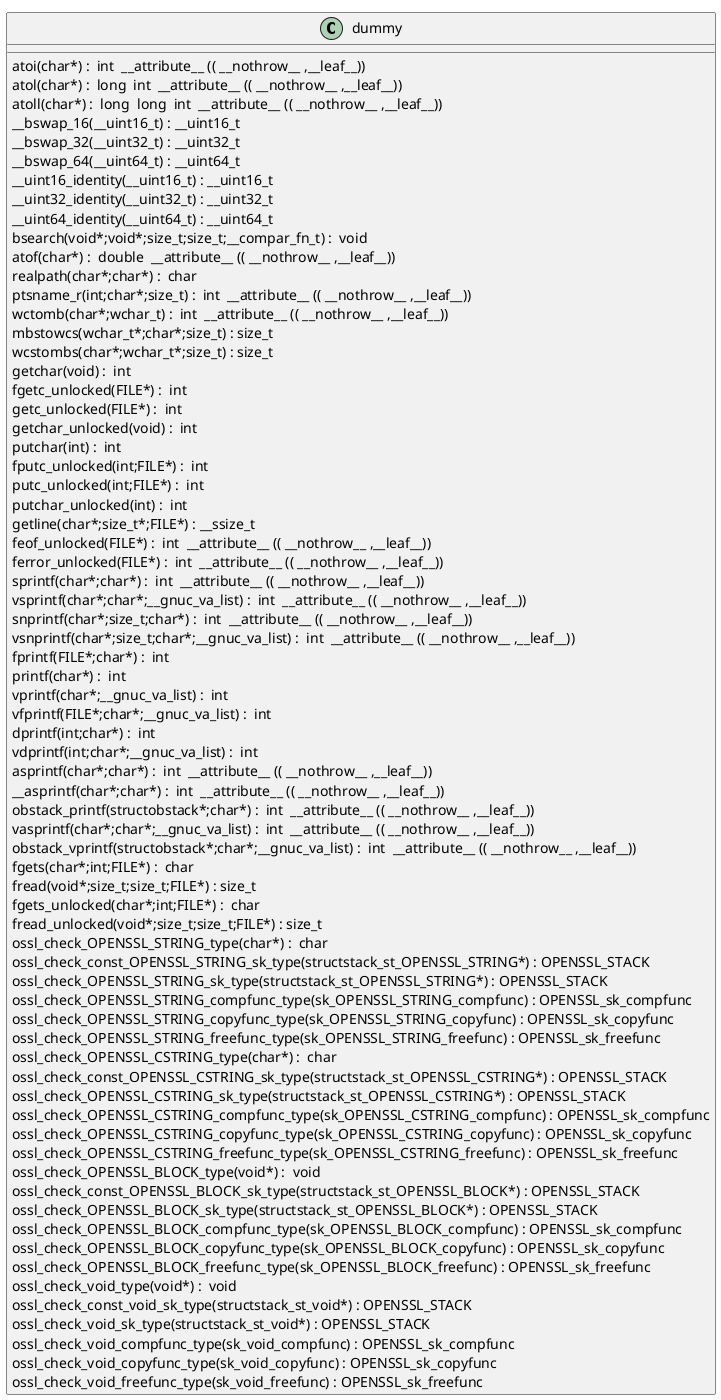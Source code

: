 @startuml
!pragma layout smetana
class dummy {
atoi(char*) :  int  __attribute__ (( __nothrow__ ,__leaf__)) [[[./../../../../.././qc/providers/implementations/rands/seeding/rand_unix.c.html#672]]]
atol(char*) :  long  int  __attribute__ (( __nothrow__ ,__leaf__)) [[[./../../../../.././qc/providers/implementations/rands/seeding/rand_unix.c.html#677]]]
atoll(char*) :  long  long  int  __attribute__ (( __nothrow__ ,__leaf__)) [[[./../../../../.././qc/providers/implementations/rands/seeding/rand_unix.c.html#684]]]
__bswap_16(__uint16_t) : __uint16_t [[[./../../../../.././qc/providers/implementations/rands/seeding/rand_unix.c.html#878]]]
__bswap_32(__uint32_t) : __uint32_t [[[./../../../../.././qc/providers/implementations/rands/seeding/rand_unix.c.html#893]]]
__bswap_64(__uint64_t) : __uint64_t [[[./../../../../.././qc/providers/implementations/rands/seeding/rand_unix.c.html#903]]]
__uint16_identity(__uint16_t) : __uint16_t [[[./../../../../.././qc/providers/implementations/rands/seeding/rand_unix.c.html#915]]]
__uint32_identity(__uint32_t) : __uint32_t [[[./../../../../.././qc/providers/implementations/rands/seeding/rand_unix.c.html#921]]]
__uint64_identity(__uint64_t) : __uint64_t [[[./../../../../.././qc/providers/implementations/rands/seeding/rand_unix.c.html#927]]]
bsearch(void*;void*;size_t;size_t;__compar_fn_t) :  void  [[[./../../../../.././qc/providers/implementations/rands/seeding/rand_unix.c.html#1639]]]
atof(char*) :  double  __attribute__ (( __nothrow__ ,__leaf__)) [[[./../../../../.././qc/providers/implementations/rands/seeding/rand_unix.c.html#1]]]
realpath(char*;char*) :  char  [[[./../../../../.././qc/providers/implementations/rands/seeding/rand_unix.c.html#1]]]
ptsname_r(int;char*;size_t) :  int  __attribute__ (( __nothrow__ ,__leaf__)) [[[./../../../../.././qc/providers/implementations/rands/seeding/rand_unix.c.html#1]]]
wctomb(char*;wchar_t) :  int  __attribute__ (( __nothrow__ ,__leaf__)) [[[./../../../../.././qc/providers/implementations/rands/seeding/rand_unix.c.html#1]]]
mbstowcs(wchar_t*;char*;size_t) : size_t [[[./../../../../.././qc/providers/implementations/rands/seeding/rand_unix.c.html#1]]]
wcstombs(char*;wchar_t*;size_t) : size_t [[[./../../../../.././qc/providers/implementations/rands/seeding/rand_unix.c.html#1]]]
getchar(void) :  int  [[[./../../../../.././qc/providers/implementations/rands/seeding/rand_unix.c.html#1]]]
fgetc_unlocked(FILE*) :  int  [[[./../../../../.././qc/providers/implementations/rands/seeding/rand_unix.c.html#1]]]
getc_unlocked(FILE*) :  int  [[[./../../../../.././qc/providers/implementations/rands/seeding/rand_unix.c.html#1]]]
getchar_unlocked(void) :  int  [[[./../../../../.././qc/providers/implementations/rands/seeding/rand_unix.c.html#1]]]
putchar(int) :  int  [[[./../../../../.././qc/providers/implementations/rands/seeding/rand_unix.c.html#1]]]
fputc_unlocked(int;FILE*) :  int  [[[./../../../../.././qc/providers/implementations/rands/seeding/rand_unix.c.html#1]]]
putc_unlocked(int;FILE*) :  int  [[[./../../../../.././qc/providers/implementations/rands/seeding/rand_unix.c.html#1]]]
putchar_unlocked(int) :  int  [[[./../../../../.././qc/providers/implementations/rands/seeding/rand_unix.c.html#1]]]
getline(char*;size_t*;FILE*) : __ssize_t [[[./../../../../.././qc/providers/implementations/rands/seeding/rand_unix.c.html#1]]]
feof_unlocked(FILE*) :  int  __attribute__ (( __nothrow__ ,__leaf__)) [[[./../../../../.././qc/providers/implementations/rands/seeding/rand_unix.c.html#1]]]
ferror_unlocked(FILE*) :  int  __attribute__ (( __nothrow__ ,__leaf__)) [[[./../../../../.././qc/providers/implementations/rands/seeding/rand_unix.c.html#1]]]
sprintf(char*;char*) :  int  __attribute__ (( __nothrow__ ,__leaf__)) [[[./../../../../.././qc/providers/implementations/rands/seeding/rand_unix.c.html#1]]]
vsprintf(char*;char*;__gnuc_va_list) :  int  __attribute__ (( __nothrow__ ,__leaf__)) [[[./../../../../.././qc/providers/implementations/rands/seeding/rand_unix.c.html#1]]]
snprintf(char*;size_t;char*) :  int  __attribute__ (( __nothrow__ ,__leaf__)) [[[./../../../../.././qc/providers/implementations/rands/seeding/rand_unix.c.html#1]]]
vsnprintf(char*;size_t;char*;__gnuc_va_list) :  int  __attribute__ (( __nothrow__ ,__leaf__)) [[[./../../../../.././qc/providers/implementations/rands/seeding/rand_unix.c.html#1]]]
fprintf(FILE*;char*) :  int  [[[./../../../../.././qc/providers/implementations/rands/seeding/rand_unix.c.html#1]]]
printf(char*) :  int  [[[./../../../../.././qc/providers/implementations/rands/seeding/rand_unix.c.html#1]]]
vprintf(char*;__gnuc_va_list) :  int  [[[./../../../../.././qc/providers/implementations/rands/seeding/rand_unix.c.html#1]]]
vfprintf(FILE*;char*;__gnuc_va_list) :  int  [[[./../../../../.././qc/providers/implementations/rands/seeding/rand_unix.c.html#1]]]
dprintf(int;char*) :  int  [[[./../../../../.././qc/providers/implementations/rands/seeding/rand_unix.c.html#1]]]
vdprintf(int;char*;__gnuc_va_list) :  int  [[[./../../../../.././qc/providers/implementations/rands/seeding/rand_unix.c.html#1]]]
asprintf(char*;char*) :  int  __attribute__ (( __nothrow__ ,__leaf__)) [[[./../../../../.././qc/providers/implementations/rands/seeding/rand_unix.c.html#1]]]
__asprintf(char*;char*) :  int  __attribute__ (( __nothrow__ ,__leaf__)) [[[./../../../../.././qc/providers/implementations/rands/seeding/rand_unix.c.html#1]]]
obstack_printf(structobstack*;char*) :  int  __attribute__ (( __nothrow__ ,__leaf__)) [[[./../../../../.././qc/providers/implementations/rands/seeding/rand_unix.c.html#1]]]
vasprintf(char*;char*;__gnuc_va_list) :  int  __attribute__ (( __nothrow__ ,__leaf__)) [[[./../../../../.././qc/providers/implementations/rands/seeding/rand_unix.c.html#1]]]
obstack_vprintf(structobstack*;char*;__gnuc_va_list) :  int  __attribute__ (( __nothrow__ ,__leaf__)) [[[./../../../../.././qc/providers/implementations/rands/seeding/rand_unix.c.html#1]]]
fgets(char*;int;FILE*) :  char  [[[./../../../../.././qc/providers/implementations/rands/seeding/rand_unix.c.html#1]]]
fread(void*;size_t;size_t;FILE*) : size_t [[[./../../../../.././qc/providers/implementations/rands/seeding/rand_unix.c.html#1]]]
fgets_unlocked(char*;int;FILE*) :  char  [[[./../../../../.././qc/providers/implementations/rands/seeding/rand_unix.c.html#1]]]
fread_unlocked(void*;size_t;size_t;FILE*) : size_t [[[./../../../../.././qc/providers/implementations/rands/seeding/rand_unix.c.html#1]]]
ossl_check_OPENSSL_STRING_type(char*) :  char  [[[./../../../../.././qc/providers/implementations/rands/seeding/rand_unix.c.html#1]]]
ossl_check_const_OPENSSL_STRING_sk_type(structstack_st_OPENSSL_STRING*) : OPENSSL_STACK [[[./../../../../.././qc/providers/implementations/rands/seeding/rand_unix.c.html#1]]]
ossl_check_OPENSSL_STRING_sk_type(structstack_st_OPENSSL_STRING*) : OPENSSL_STACK [[[./../../../../.././qc/providers/implementations/rands/seeding/rand_unix.c.html#1]]]
ossl_check_OPENSSL_STRING_compfunc_type(sk_OPENSSL_STRING_compfunc) : OPENSSL_sk_compfunc [[[./../../../../.././qc/providers/implementations/rands/seeding/rand_unix.c.html#1]]]
ossl_check_OPENSSL_STRING_copyfunc_type(sk_OPENSSL_STRING_copyfunc) : OPENSSL_sk_copyfunc [[[./../../../../.././qc/providers/implementations/rands/seeding/rand_unix.c.html#1]]]
ossl_check_OPENSSL_STRING_freefunc_type(sk_OPENSSL_STRING_freefunc) : OPENSSL_sk_freefunc [[[./../../../../.././qc/providers/implementations/rands/seeding/rand_unix.c.html#1]]]
ossl_check_OPENSSL_CSTRING_type(char*) :  char  [[[./../../../../.././qc/providers/implementations/rands/seeding/rand_unix.c.html#1]]]
ossl_check_const_OPENSSL_CSTRING_sk_type(structstack_st_OPENSSL_CSTRING*) : OPENSSL_STACK [[[./../../../../.././qc/providers/implementations/rands/seeding/rand_unix.c.html#1]]]
ossl_check_OPENSSL_CSTRING_sk_type(structstack_st_OPENSSL_CSTRING*) : OPENSSL_STACK [[[./../../../../.././qc/providers/implementations/rands/seeding/rand_unix.c.html#1]]]
ossl_check_OPENSSL_CSTRING_compfunc_type(sk_OPENSSL_CSTRING_compfunc) : OPENSSL_sk_compfunc [[[./../../../../.././qc/providers/implementations/rands/seeding/rand_unix.c.html#1]]]
ossl_check_OPENSSL_CSTRING_copyfunc_type(sk_OPENSSL_CSTRING_copyfunc) : OPENSSL_sk_copyfunc [[[./../../../../.././qc/providers/implementations/rands/seeding/rand_unix.c.html#1]]]
ossl_check_OPENSSL_CSTRING_freefunc_type(sk_OPENSSL_CSTRING_freefunc) : OPENSSL_sk_freefunc [[[./../../../../.././qc/providers/implementations/rands/seeding/rand_unix.c.html#1]]]
ossl_check_OPENSSL_BLOCK_type(void*) :  void  [[[./../../../../.././qc/providers/implementations/rands/seeding/rand_unix.c.html#1]]]
ossl_check_const_OPENSSL_BLOCK_sk_type(structstack_st_OPENSSL_BLOCK*) : OPENSSL_STACK [[[./../../../../.././qc/providers/implementations/rands/seeding/rand_unix.c.html#1]]]
ossl_check_OPENSSL_BLOCK_sk_type(structstack_st_OPENSSL_BLOCK*) : OPENSSL_STACK [[[./../../../../.././qc/providers/implementations/rands/seeding/rand_unix.c.html#1]]]
ossl_check_OPENSSL_BLOCK_compfunc_type(sk_OPENSSL_BLOCK_compfunc) : OPENSSL_sk_compfunc [[[./../../../../.././qc/providers/implementations/rands/seeding/rand_unix.c.html#1]]]
ossl_check_OPENSSL_BLOCK_copyfunc_type(sk_OPENSSL_BLOCK_copyfunc) : OPENSSL_sk_copyfunc [[[./../../../../.././qc/providers/implementations/rands/seeding/rand_unix.c.html#1]]]
ossl_check_OPENSSL_BLOCK_freefunc_type(sk_OPENSSL_BLOCK_freefunc) : OPENSSL_sk_freefunc [[[./../../../../.././qc/providers/implementations/rands/seeding/rand_unix.c.html#1]]]
ossl_check_void_type(void*) :  void  [[[./../../../../.././qc/providers/implementations/rands/seeding/rand_unix.c.html#1]]]
ossl_check_const_void_sk_type(structstack_st_void*) : OPENSSL_STACK [[[./../../../../.././qc/providers/implementations/rands/seeding/rand_unix.c.html#1]]]
ossl_check_void_sk_type(structstack_st_void*) : OPENSSL_STACK [[[./../../../../.././qc/providers/implementations/rands/seeding/rand_unix.c.html#1]]]
ossl_check_void_compfunc_type(sk_void_compfunc) : OPENSSL_sk_compfunc [[[./../../../../.././qc/providers/implementations/rands/seeding/rand_unix.c.html#1]]]
ossl_check_void_copyfunc_type(sk_void_copyfunc) : OPENSSL_sk_copyfunc [[[./../../../../.././qc/providers/implementations/rands/seeding/rand_unix.c.html#1]]]
ossl_check_void_freefunc_type(sk_void_freefunc) : OPENSSL_sk_freefunc [[[./../../../../.././qc/providers/implementations/rands/seeding/rand_unix.c.html#1]]]
} 
@enduml
